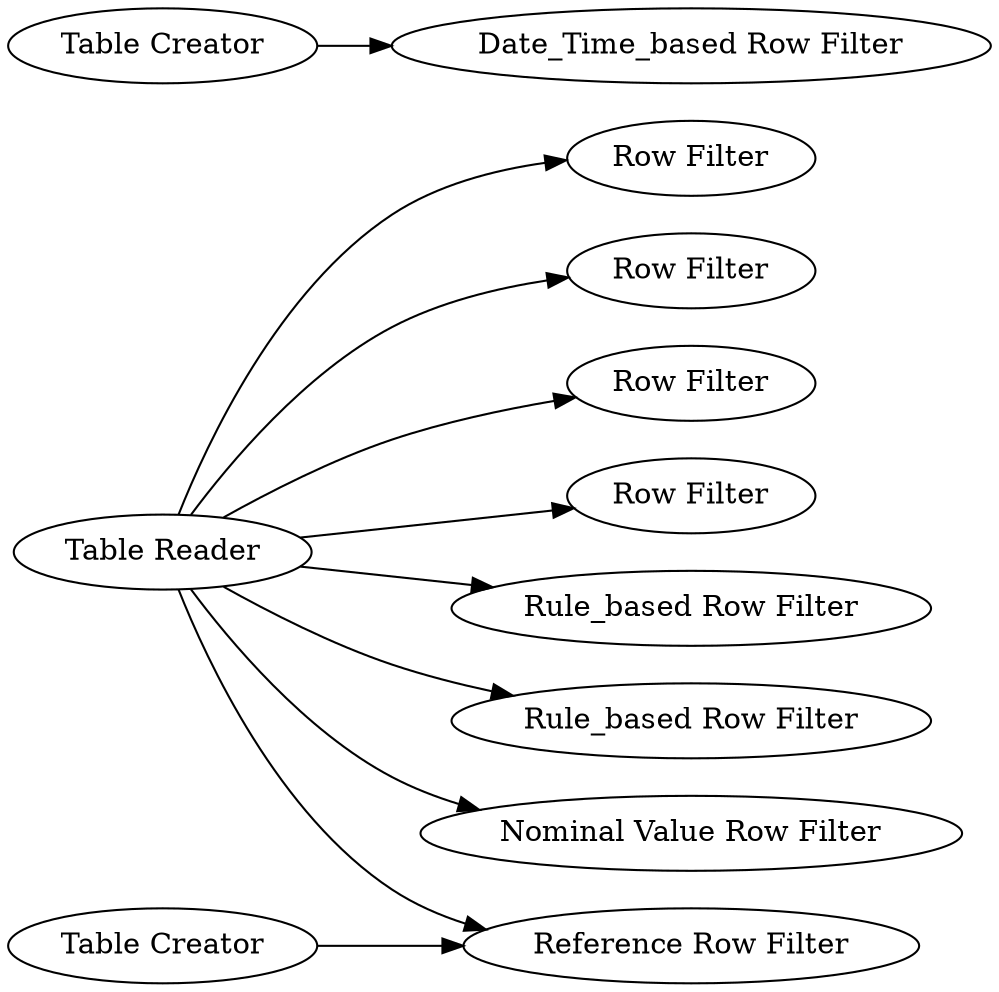 digraph {
	2 [label="Row Filter"]
	3 [label="Row Filter"]
	4 [label="Row Filter"]
	5 [label="Row Filter"]
	6 [label="Rule_based Row Filter"]
	7 [label="Rule_based Row Filter"]
	8 [label="Reference Row Filter"]
	9 [label="Table Creator"]
	10 [label="Nominal Value Row Filter"]
	11 [label="Table Creator"]
	12 [label="Date_Time_based Row Filter"]
	14 [label="Table Reader"]
	9 -> 8
	11 -> 12
	14 -> 2
	14 -> 3
	14 -> 4
	14 -> 5
	14 -> 6
	14 -> 7
	14 -> 8
	14 -> 10
	rankdir=LR
}
